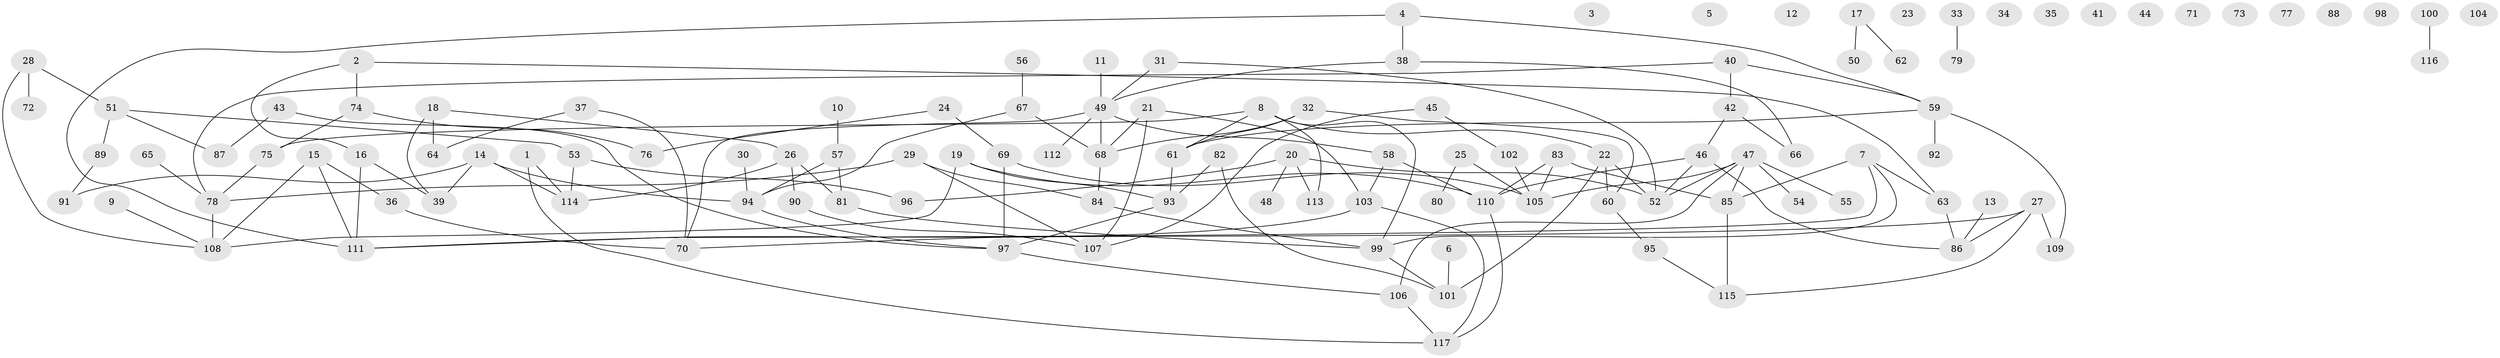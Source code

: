 // coarse degree distribution, {2: 0.1206896551724138, 5: 0.05172413793103448, 0: 0.29310344827586204, 10: 0.017241379310344827, 1: 0.13793103448275862, 9: 0.017241379310344827, 6: 0.10344827586206896, 3: 0.1206896551724138, 4: 0.05172413793103448, 8: 0.034482758620689655, 7: 0.034482758620689655, 11: 0.017241379310344827}
// Generated by graph-tools (version 1.1) at 2025/16/03/04/25 18:16:29]
// undirected, 117 vertices, 147 edges
graph export_dot {
graph [start="1"]
  node [color=gray90,style=filled];
  1;
  2;
  3;
  4;
  5;
  6;
  7;
  8;
  9;
  10;
  11;
  12;
  13;
  14;
  15;
  16;
  17;
  18;
  19;
  20;
  21;
  22;
  23;
  24;
  25;
  26;
  27;
  28;
  29;
  30;
  31;
  32;
  33;
  34;
  35;
  36;
  37;
  38;
  39;
  40;
  41;
  42;
  43;
  44;
  45;
  46;
  47;
  48;
  49;
  50;
  51;
  52;
  53;
  54;
  55;
  56;
  57;
  58;
  59;
  60;
  61;
  62;
  63;
  64;
  65;
  66;
  67;
  68;
  69;
  70;
  71;
  72;
  73;
  74;
  75;
  76;
  77;
  78;
  79;
  80;
  81;
  82;
  83;
  84;
  85;
  86;
  87;
  88;
  89;
  90;
  91;
  92;
  93;
  94;
  95;
  96;
  97;
  98;
  99;
  100;
  101;
  102;
  103;
  104;
  105;
  106;
  107;
  108;
  109;
  110;
  111;
  112;
  113;
  114;
  115;
  116;
  117;
  1 -- 114;
  1 -- 117;
  2 -- 16;
  2 -- 63;
  2 -- 74;
  4 -- 38;
  4 -- 59;
  4 -- 111;
  6 -- 101;
  7 -- 63;
  7 -- 85;
  7 -- 99;
  7 -- 111;
  8 -- 22;
  8 -- 61;
  8 -- 75;
  8 -- 99;
  8 -- 113;
  9 -- 108;
  10 -- 57;
  11 -- 49;
  13 -- 86;
  14 -- 39;
  14 -- 91;
  14 -- 94;
  14 -- 114;
  15 -- 36;
  15 -- 108;
  15 -- 111;
  16 -- 39;
  16 -- 111;
  17 -- 50;
  17 -- 62;
  18 -- 26;
  18 -- 39;
  18 -- 64;
  19 -- 93;
  19 -- 108;
  19 -- 110;
  20 -- 48;
  20 -- 52;
  20 -- 96;
  20 -- 113;
  21 -- 68;
  21 -- 103;
  21 -- 107;
  22 -- 52;
  22 -- 60;
  22 -- 101;
  24 -- 69;
  24 -- 76;
  25 -- 80;
  25 -- 105;
  26 -- 81;
  26 -- 90;
  26 -- 114;
  27 -- 70;
  27 -- 86;
  27 -- 109;
  27 -- 115;
  28 -- 51;
  28 -- 72;
  28 -- 108;
  29 -- 78;
  29 -- 84;
  29 -- 107;
  30 -- 94;
  31 -- 49;
  31 -- 52;
  32 -- 60;
  32 -- 61;
  32 -- 68;
  33 -- 79;
  36 -- 70;
  37 -- 64;
  37 -- 70;
  38 -- 49;
  38 -- 66;
  40 -- 42;
  40 -- 59;
  40 -- 78;
  42 -- 46;
  42 -- 66;
  43 -- 87;
  43 -- 97;
  45 -- 102;
  45 -- 107;
  46 -- 52;
  46 -- 86;
  46 -- 110;
  47 -- 52;
  47 -- 54;
  47 -- 55;
  47 -- 85;
  47 -- 105;
  47 -- 106;
  49 -- 58;
  49 -- 68;
  49 -- 70;
  49 -- 112;
  51 -- 53;
  51 -- 87;
  51 -- 89;
  53 -- 96;
  53 -- 114;
  56 -- 67;
  57 -- 81;
  57 -- 94;
  58 -- 103;
  58 -- 110;
  59 -- 61;
  59 -- 92;
  59 -- 109;
  60 -- 95;
  61 -- 93;
  63 -- 86;
  65 -- 78;
  67 -- 68;
  67 -- 94;
  68 -- 84;
  69 -- 97;
  69 -- 105;
  74 -- 75;
  74 -- 76;
  75 -- 78;
  78 -- 108;
  81 -- 99;
  82 -- 93;
  82 -- 101;
  83 -- 85;
  83 -- 105;
  83 -- 110;
  84 -- 99;
  85 -- 115;
  89 -- 91;
  90 -- 107;
  93 -- 97;
  94 -- 97;
  95 -- 115;
  97 -- 106;
  99 -- 101;
  100 -- 116;
  102 -- 105;
  103 -- 111;
  103 -- 117;
  106 -- 117;
  110 -- 117;
}
